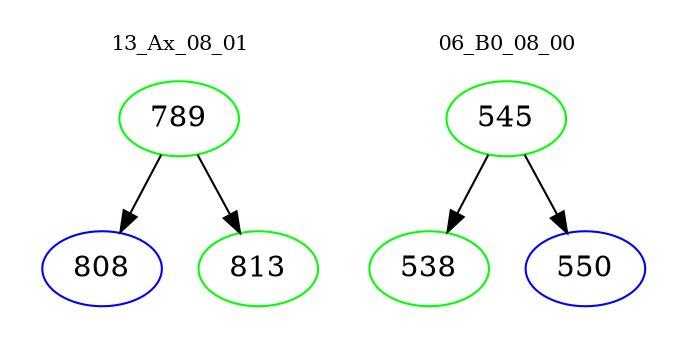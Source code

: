 digraph{
subgraph cluster_0 {
color = white
label = "13_Ax_08_01";
fontsize=10;
T0_789 [label="789", color="green"]
T0_789 -> T0_808 [color="black"]
T0_808 [label="808", color="blue"]
T0_789 -> T0_813 [color="black"]
T0_813 [label="813", color="green"]
}
subgraph cluster_1 {
color = white
label = "06_B0_08_00";
fontsize=10;
T1_545 [label="545", color="green"]
T1_545 -> T1_538 [color="black"]
T1_538 [label="538", color="green"]
T1_545 -> T1_550 [color="black"]
T1_550 [label="550", color="blue"]
}
}
